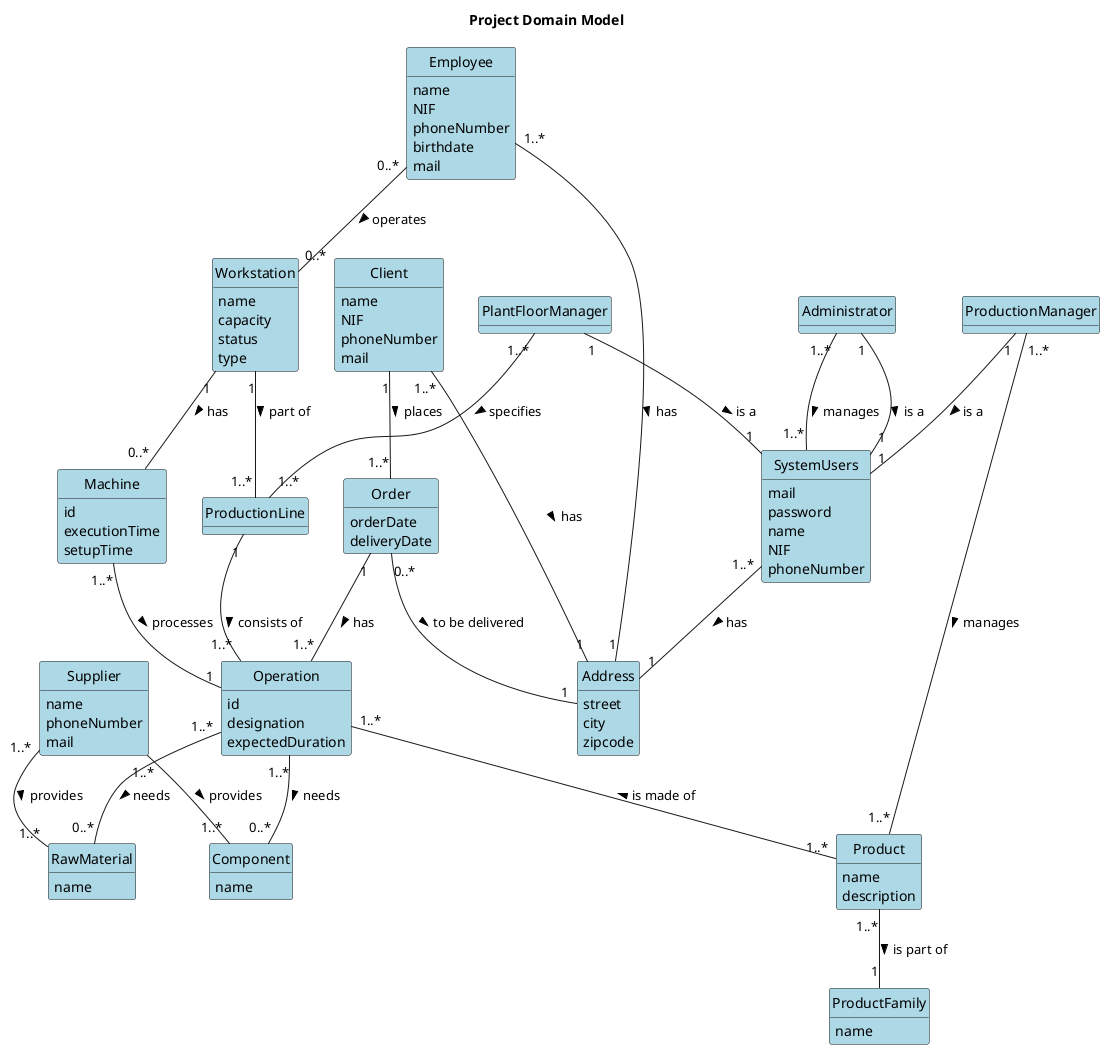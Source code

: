@startuml
skinparam classBackgroundColor #ADD8E6
skinparam packageStyle rectangle
skinparam shadowing false
skinparam classAttributeIconSize 0
hide circle
hide methods
'left to right direction


title Project Domain Model

class ProductionLine{

}

class Administrator{

}

class SystemUsers{
    mail
    password
    name
    NIF
    phoneNumber
}

class PlantFloorManager{

}
class ProductionManager{

}

class RawMaterial {
    name
}

class Product {
    name
    description
}

class Component {
    name
}

class Machine {
    id
    executionTime
    setupTime
}

class Employee {
    name
    NIF
    phoneNumber
    birthdate
    mail
}

class Operation {
    id
    designation
    expectedDuration
}

class Workstation {
    name
    capacity
    status
    type
}

class Order {
    product(s)
    orderDate
    deliveryDate
}

class Client {
    name
    NIF
    phoneNumber
    mail
}

class Address {
    street
    city
    zipcode
}

class ProductFamily {
    name
}

class Supplier{
    name
    phoneNumber
    mail
}

Supplier "1..*" -- "1..*" RawMaterial : provides >
Supplier "1..*" -- "1..*" Component : provides >


Operation "1..*" -- "0..*" RawMaterial : needs >
Operation "1..*" -- "0..*" Component : needs >

Administrator"1" -- "1" SystemUsers: is a >
ProductionManager"1" -- "1" SystemUsers: is a >
PlantFloorManager"1" -- "1" SystemUsers: is a >
Administrator"1..*" -- "1..*" SystemUsers: manages >
PlantFloorManager"1..*" -- "1..*" ProductionLine: specifies >
Workstation "1" -- "0..*" Machine: has >
ProductionManager "1..*" -- "1..*" Product: manages >
Operation "1..*" -- "1..*" Product : is made of <
Order "1" -- "1..*" Operation : has >
Client "1" -- "1..*" Order : places >
Machine "1..*" -- "1" Operation : processes >
Employee "0..*" -- "0..*" Workstation : operates >
Workstation "1" -- "1..*" ProductionLine : part of >
Client "1..*" -- "1" Address : has >
Order "0..*" -- "1" Address : to be delivered >
Employee "1..*" -- "1" Address : has >
SystemUsers "1..*" -- "1" Address : has >
Product "1..*" -- "1" ProductFamily : is part of >
ProductionLine "1" -- "1..*" Operation : consists of >
@enduml
